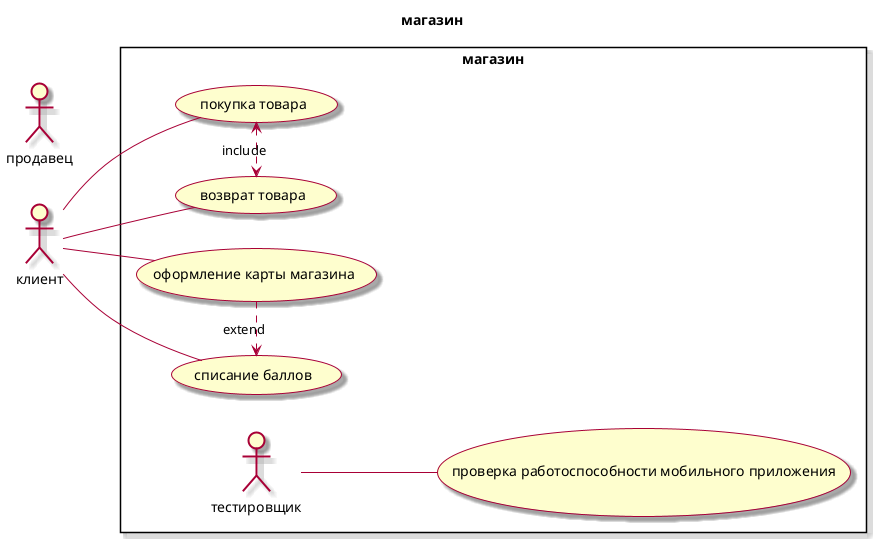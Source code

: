 @startuml

skin rose
left to right direction
title магазин
actor продавец
actor клиент

rectangle магазин {
клиент -- (покупка товара)
клиент -- (возврат товара)
клиент -- (оформление карты магазина)
клиент -- (списание баллов)
(покупка товара) <.> (возврат товара) : include
(оформление карты магазина) .> (списание баллов) : extend
тестировщик -- (проверка работоспособности мобильного приложения)
}
@enduml